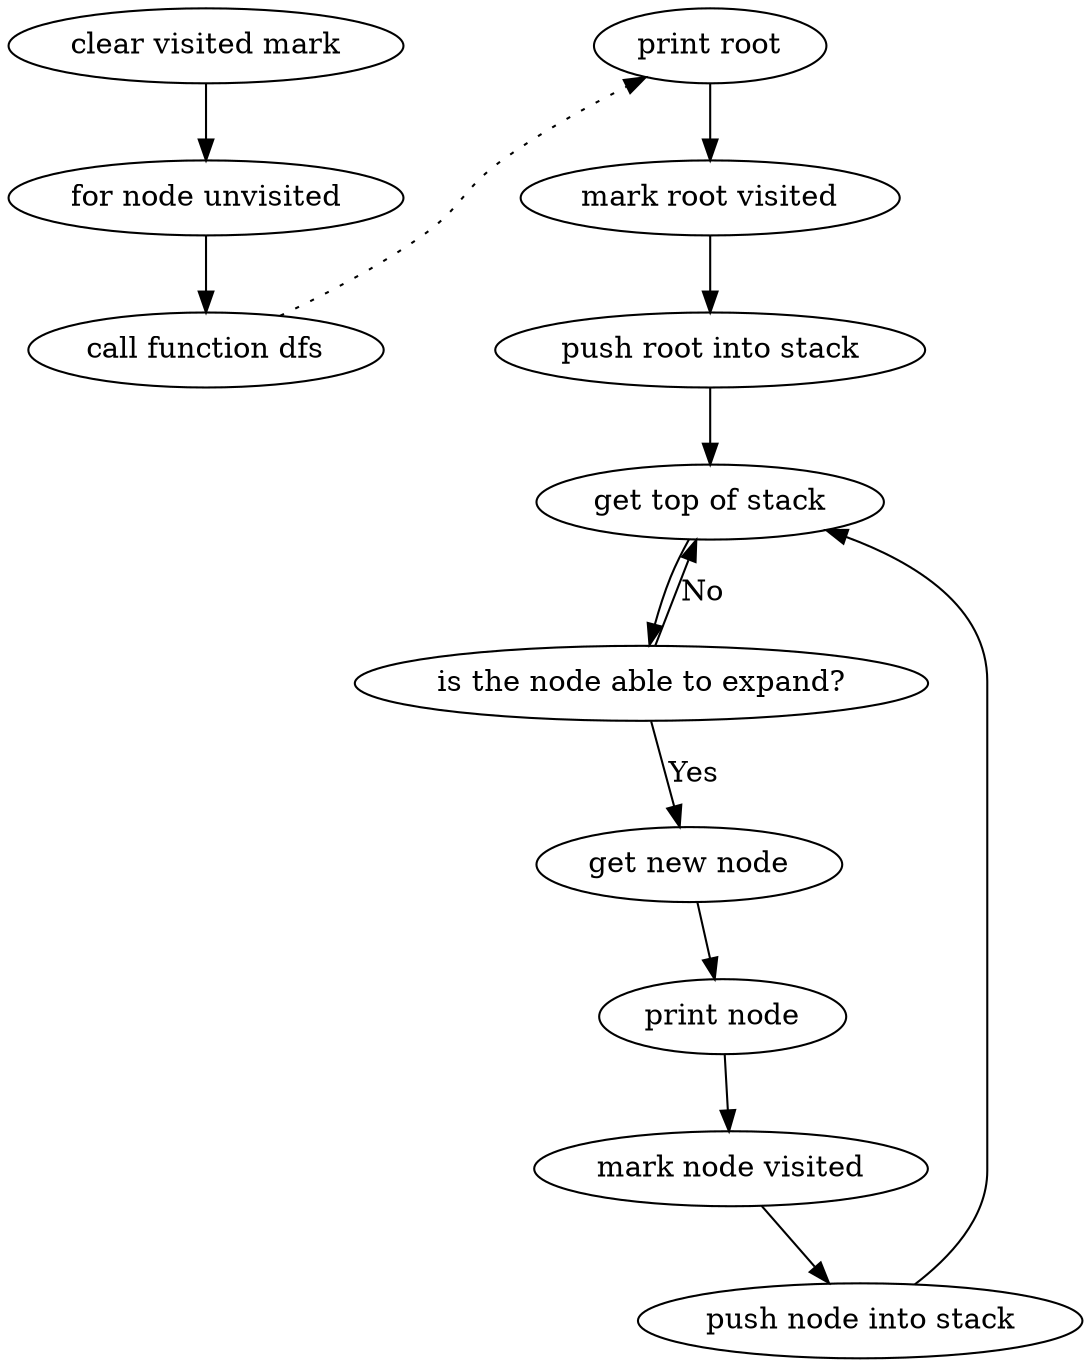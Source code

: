 digraph {
  subgraph body{
    label="body";
    init[label="clear visited mark"];
    loop1[label="for node unvisited"];
    func[label="call function dfs"];

    init -> loop1 -> func;
  };

  subgraph dfs {
    label="dfs";
    printroot[label="print root"];
    markroot[label="mark root visited"];
    pushroot[label="push root into stack"];
    top[label="get top of stack"];
    expandable[label="is the node able to expand?"];
    expand[label="get new node"];
    printnode[label="print node"];
    marknode[label="mark node visited"];
    pushnode[label="push node into stack"];

    printroot -> markroot -> pushroot -> top -> expandable;
    expandable -> expand[label="Yes"];
    expandable -> top[label="No"];
    expand -> printnode -> marknode -> pushnode -> top;

  };

  edge[constraint=false];
  func -> printroot[style=dotted];

}
